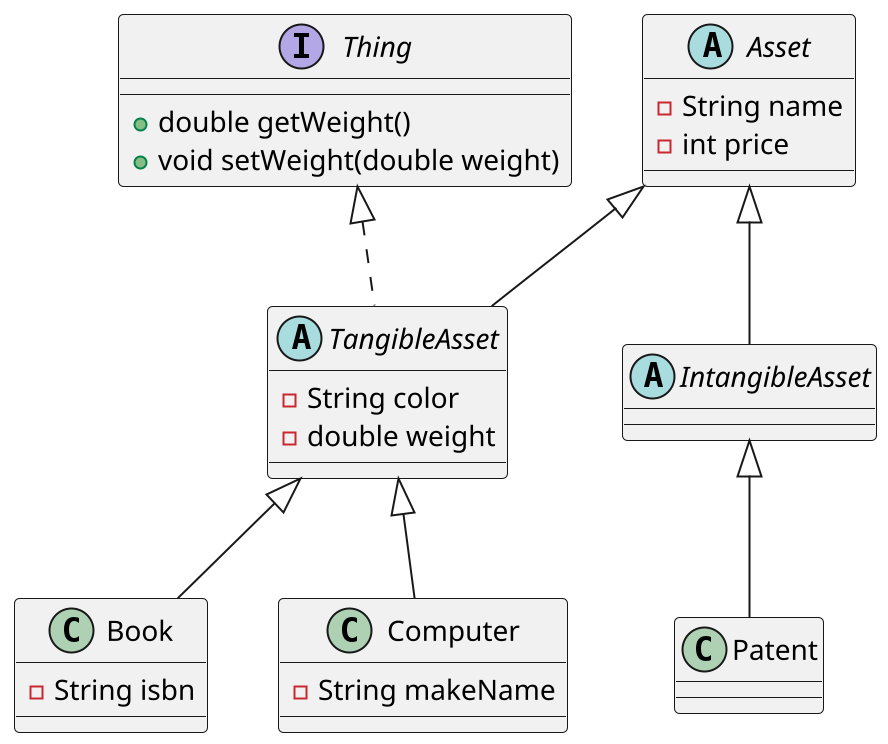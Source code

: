 @startuml
'https://plantuml.com/class-diagram


scale 2
abstract class Asset {
- String name
- int price
}

abstract class TangibleAsset extends Asset implements Thing{


- String color
- double weight
}

class Book extends TangibleAsset {
- String isbn
}

class Computer extends TangibleAsset {
- String makeName
}


abstract class IntangibleAsset extends Asset{
}

interface Thing {
+ double getWeight()
+ void setWeight(double weight)

}

class Patent extends IntangibleAsset {
}

@enduml